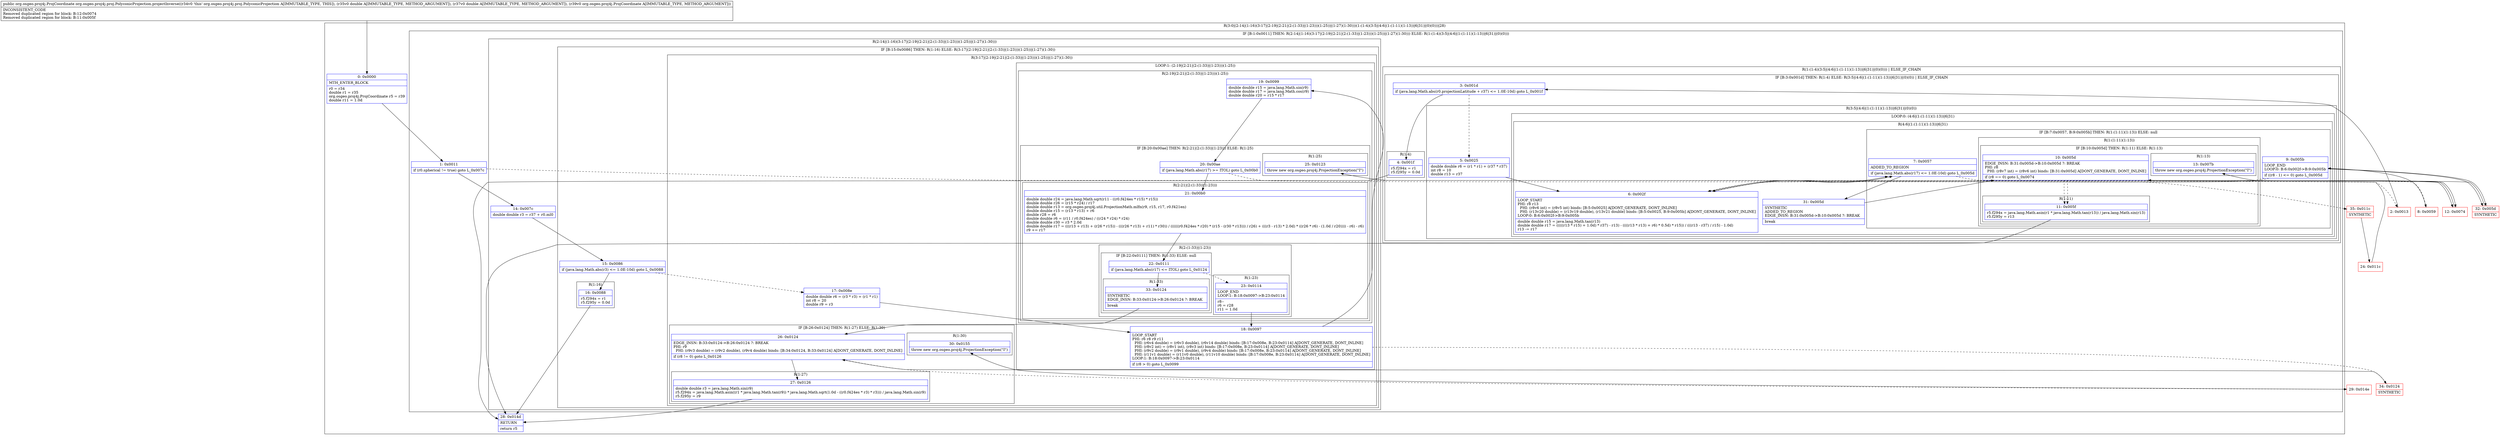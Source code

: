 digraph "CFG fororg.osgeo.proj4j.proj.PolyconicProjection.projectInverse(DDLorg\/osgeo\/proj4j\/ProjCoordinate;)Lorg\/osgeo\/proj4j\/ProjCoordinate;" {
subgraph cluster_Region_930025789 {
label = "R(3:0|(2:14|(1:16)(3:17|(2:19|(2:21|(2:(1:33)|(1:23)))(1:25))|(1:27)(1:30)))(1:(1:4)(3:5|(4:6|(1:(1:11)(1:13))|6|31)|(0)(0)))|28)";
node [shape=record,color=blue];
Node_0 [shape=record,label="{0\:\ 0x0000|MTH_ENTER_BLOCK\l|r0 = r34\ldouble r1 = r35\lorg.osgeo.proj4j.ProjCoordinate r5 = r39\ldouble r11 = 1.0d\l}"];
subgraph cluster_IfRegion_1129549118 {
label = "IF [B:1:0x0011] THEN: R(2:14|(1:16)(3:17|(2:19|(2:21|(2:(1:33)|(1:23)))(1:25))|(1:27)(1:30))) ELSE: R(1:(1:4)(3:5|(4:6|(1:(1:11)(1:13))|6|31)|(0)(0)))";
node [shape=record,color=blue];
Node_1 [shape=record,label="{1\:\ 0x0011|if (r0.spherical != true) goto L_0x007c\l}"];
subgraph cluster_Region_1337461885 {
label = "R(2:14|(1:16)(3:17|(2:19|(2:21|(2:(1:33)|(1:23)))(1:25))|(1:27)(1:30)))";
node [shape=record,color=blue];
Node_14 [shape=record,label="{14\:\ 0x007c|double double r3 = r37 + r0.ml0\l}"];
subgraph cluster_IfRegion_480806484 {
label = "IF [B:15:0x0086] THEN: R(1:16) ELSE: R(3:17|(2:19|(2:21|(2:(1:33)|(1:23)))(1:25))|(1:27)(1:30))";
node [shape=record,color=blue];
Node_15 [shape=record,label="{15\:\ 0x0086|if (java.lang.Math.abs(r3) \<= 1.0E\-10d) goto L_0x0088\l}"];
subgraph cluster_Region_1260720632 {
label = "R(1:16)";
node [shape=record,color=blue];
Node_16 [shape=record,label="{16\:\ 0x0088|r5.f294x = r1\lr5.f295y = 0.0d\l}"];
}
subgraph cluster_Region_786168157 {
label = "R(3:17|(2:19|(2:21|(2:(1:33)|(1:23)))(1:25))|(1:27)(1:30))";
node [shape=record,color=blue];
Node_17 [shape=record,label="{17\:\ 0x008e|double double r6 = (r3 * r3) + (r1 * r1)\lint r8 = 20\ldouble r9 = r3\l}"];
subgraph cluster_LoopRegion_1056764438 {
label = "LOOP:1: (2:19|(2:21|(2:(1:33)|(1:23)))(1:25))";
node [shape=record,color=blue];
Node_18 [shape=record,label="{18\:\ 0x0097|LOOP_START\lPHI: r6 r8 r9 r11 \l  PHI: (r6v4 double) = (r6v3 double), (r6v14 double) binds: [B:17:0x008e, B:23:0x0114] A[DONT_GENERATE, DONT_INLINE]\l  PHI: (r8v2 int) = (r8v1 int), (r8v3 int) binds: [B:17:0x008e, B:23:0x0114] A[DONT_GENERATE, DONT_INLINE]\l  PHI: (r9v2 double) = (r9v1 double), (r9v4 double) binds: [B:17:0x008e, B:23:0x0114] A[DONT_GENERATE, DONT_INLINE]\l  PHI: (r11v1 double) = (r11v0 double), (r11v10 double) binds: [B:17:0x008e, B:23:0x0114] A[DONT_GENERATE, DONT_INLINE]\lLOOP:1: B:18:0x0097\-\>B:23:0x0114\l|if (r8 \> 0) goto L_0x0099\l}"];
subgraph cluster_Region_1571253178 {
label = "R(2:19|(2:21|(2:(1:33)|(1:23)))(1:25))";
node [shape=record,color=blue];
Node_19 [shape=record,label="{19\:\ 0x0099|double double r15 = java.lang.Math.sin(r9)\ldouble double r17 = java.lang.Math.cos(r9)\ldouble double r20 = r15 * r17\l}"];
subgraph cluster_IfRegion_90557564 {
label = "IF [B:20:0x00ae] THEN: R(2:21|(2:(1:33)|(1:23))) ELSE: R(1:25)";
node [shape=record,color=blue];
Node_20 [shape=record,label="{20\:\ 0x00ae|if (java.lang.Math.abs(r17) \>= ITOL) goto L_0x00b0\l}"];
subgraph cluster_Region_1839216764 {
label = "R(2:21|(2:(1:33)|(1:23)))";
node [shape=record,color=blue];
Node_21 [shape=record,label="{21\:\ 0x00b0|double double r24 = java.lang.Math.sqrt(r11 \- ((r0.f424es * r15) * r15))\ldouble double r26 = (r15 * r24) \/ r17\ldouble double r13 = org.osgeo.proj4j.util.ProjectionMath.mlfn(r9, r15, r17, r0.f421en)\ldouble double r15 = (r13 * r13) + r6\ldouble r28 = r6\ldouble double r6 = (r11 \/ r0.f424es) \/ ((r24 * r24) * r24)\ldouble double r30 = r3 * 2.0d\ldouble double r17 = (((r13 + r13) + (r26 * r15)) \- (((r26 * r13) + r11) * r30)) \/ ((((((r0.f424es * r20) * (r15 \- (r30 * r13))) \/ r26) + (((r3 \- r13) * 2.0d) * ((r26 * r6) \- (1.0d \/ r20)))) \- r6) \- r6)\lr9 += r17\l}"];
subgraph cluster_Region_1517085197 {
label = "R(2:(1:33)|(1:23))";
node [shape=record,color=blue];
subgraph cluster_IfRegion_1557197444 {
label = "IF [B:22:0x0111] THEN: R(1:33) ELSE: null";
node [shape=record,color=blue];
Node_22 [shape=record,label="{22\:\ 0x0111|if (java.lang.Math.abs(r17) \<= ITOL) goto L_0x0124\l}"];
subgraph cluster_Region_1911352746 {
label = "R(1:33)";
node [shape=record,color=blue];
Node_33 [shape=record,label="{33\:\ 0x0124|SYNTHETIC\lEDGE_INSN: B:33:0x0124\-\>B:26:0x0124 ?: BREAK  \l|break\l}"];
}
}
subgraph cluster_Region_1744351702 {
label = "R(1:23)";
node [shape=record,color=blue];
Node_23 [shape=record,label="{23\:\ 0x0114|LOOP_END\lLOOP:1: B:18:0x0097\-\>B:23:0x0114\l|r8\-\-\lr6 = r28\lr11 = 1.0d\l}"];
}
}
}
subgraph cluster_Region_444796016 {
label = "R(1:25)";
node [shape=record,color=blue];
Node_25 [shape=record,label="{25\:\ 0x0123|throw new org.osgeo.proj4j.ProjectionException(\"I\")\l}"];
}
}
}
}
subgraph cluster_IfRegion_1383288429 {
label = "IF [B:26:0x0124] THEN: R(1:27) ELSE: R(1:30)";
node [shape=record,color=blue];
Node_26 [shape=record,label="{26\:\ 0x0124|EDGE_INSN: B:33:0x0124\-\>B:26:0x0124 ?: BREAK  \lPHI: r9 \l  PHI: (r9v3 double) = (r9v2 double), (r9v4 double) binds: [B:34:0x0124, B:33:0x0124] A[DONT_GENERATE, DONT_INLINE]\l|if (r8 != 0) goto L_0x0126\l}"];
subgraph cluster_Region_927420094 {
label = "R(1:27)";
node [shape=record,color=blue];
Node_27 [shape=record,label="{27\:\ 0x0126|double double r3 = java.lang.Math.sin(r9)\lr5.f294x = java.lang.Math.asin((r1 * java.lang.Math.tan(r9)) * java.lang.Math.sqrt(1.0d \- ((r0.f424es * r3) * r3))) \/ java.lang.Math.sin(r9)\lr5.f295y = r9\l}"];
}
subgraph cluster_Region_1164331107 {
label = "R(1:30)";
node [shape=record,color=blue];
Node_30 [shape=record,label="{30\:\ 0x0155|throw new org.osgeo.proj4j.ProjectionException(\"I\")\l}"];
}
}
}
}
}
subgraph cluster_Region_2015864392 {
label = "R(1:(1:4)(3:5|(4:6|(1:(1:11)(1:13))|6|31)|(0)(0))) | ELSE_IF_CHAIN\l";
node [shape=record,color=blue];
subgraph cluster_IfRegion_1857062235 {
label = "IF [B:3:0x001d] THEN: R(1:4) ELSE: R(3:5|(4:6|(1:(1:11)(1:13))|6|31)|(0)(0)) | ELSE_IF_CHAIN\l";
node [shape=record,color=blue];
Node_3 [shape=record,label="{3\:\ 0x001d|if (java.lang.Math.abs(r0.projectionLatitude + r37) \<= 1.0E\-10d) goto L_0x001f\l}"];
subgraph cluster_Region_2028885906 {
label = "R(1:4)";
node [shape=record,color=blue];
Node_4 [shape=record,label="{4\:\ 0x001f|r5.f294x = r1\lr5.f295y = 0.0d\l}"];
}
subgraph cluster_Region_455549862 {
label = "R(3:5|(4:6|(1:(1:11)(1:13))|6|31)|(0)(0))";
node [shape=record,color=blue];
Node_5 [shape=record,label="{5\:\ 0x0025|double double r6 = (r1 * r1) + (r37 * r37)\lint r8 = 10\ldouble r13 = r37\l}"];
subgraph cluster_LoopRegion_1921293511 {
label = "LOOP:0: (4:6|(1:(1:11)(1:13))|6|31)";
node [shape=record,color=blue];
Node_9 [shape=record,label="{9\:\ 0x005b|LOOP_END\lLOOP:0: B:6:0x002f\-\>B:9:0x005b\l|if ((r8 \- 1) \<= 0) goto L_0x005d\l}"];
subgraph cluster_Region_345562965 {
label = "R(4:6|(1:(1:11)(1:13))|6|31)";
node [shape=record,color=blue];
Node_6 [shape=record,label="{6\:\ 0x002f|LOOP_START\lPHI: r8 r13 \l  PHI: (r8v6 int) = (r8v5 int) binds: [B:5:0x0025] A[DONT_GENERATE, DONT_INLINE]\l  PHI: (r13v20 double) = (r13v19 double), (r13v21 double) binds: [B:5:0x0025, B:9:0x005b] A[DONT_GENERATE, DONT_INLINE]\lLOOP:0: B:6:0x002f\-\>B:9:0x005b\l|double double r15 = java.lang.Math.tan(r13)\ldouble double r17 = (((((r13 * r15) + 1.0d) * r37) \- r13) \- ((((r13 * r13) + r6) * 0.5d) * r15)) \/ (((r13 \- r37) \/ r15) \- 1.0d)\lr13 \-= r17\l}"];
subgraph cluster_IfRegion_1495902407 {
label = "IF [B:7:0x0057, B:9:0x005b] THEN: R(1:(1:11)(1:13)) ELSE: null";
node [shape=record,color=blue];
Node_7 [shape=record,label="{7\:\ 0x0057|ADDED_TO_REGION\l|if (java.lang.Math.abs(r17) \<= 1.0E\-10d) goto L_0x005d\l}"];
Node_9 [shape=record,label="{9\:\ 0x005b|LOOP_END\lLOOP:0: B:6:0x002f\-\>B:9:0x005b\l|if ((r8 \- 1) \<= 0) goto L_0x005d\l}"];
subgraph cluster_Region_1817375857 {
label = "R(1:(1:11)(1:13))";
node [shape=record,color=blue];
subgraph cluster_IfRegion_45495732 {
label = "IF [B:10:0x005d] THEN: R(1:11) ELSE: R(1:13)";
node [shape=record,color=blue];
Node_10 [shape=record,label="{10\:\ 0x005d|EDGE_INSN: B:31:0x005d\-\>B:10:0x005d ?: BREAK  \lPHI: r8 \l  PHI: (r8v7 int) = (r8v6 int) binds: [B:31:0x005d] A[DONT_GENERATE, DONT_INLINE]\l|if (r8 == 0) goto L_0x0074\l}"];
subgraph cluster_Region_1791434894 {
label = "R(1:11)";
node [shape=record,color=blue];
Node_11 [shape=record,label="{11\:\ 0x005f|r5.f294x = java.lang.Math.asin(r1 * java.lang.Math.tan(r13)) \/ java.lang.Math.sin(r13)\lr5.f295y = r13\l}"];
}
subgraph cluster_Region_461413576 {
label = "R(1:13)";
node [shape=record,color=blue];
Node_13 [shape=record,label="{13\:\ 0x007b|throw new org.osgeo.proj4j.ProjectionException(\"I\")\l}"];
}
}
}
}
Node_6 [shape=record,label="{6\:\ 0x002f|LOOP_START\lPHI: r8 r13 \l  PHI: (r8v6 int) = (r8v5 int) binds: [B:5:0x0025] A[DONT_GENERATE, DONT_INLINE]\l  PHI: (r13v20 double) = (r13v19 double), (r13v21 double) binds: [B:5:0x0025, B:9:0x005b] A[DONT_GENERATE, DONT_INLINE]\lLOOP:0: B:6:0x002f\-\>B:9:0x005b\l|double double r15 = java.lang.Math.tan(r13)\ldouble double r17 = (((((r13 * r15) + 1.0d) * r37) \- r13) \- ((((r13 * r13) + r6) * 0.5d) * r15)) \/ (((r13 \- r37) \/ r15) \- 1.0d)\lr13 \-= r17\l}"];
Node_31 [shape=record,label="{31\:\ 0x005d|SYNTHETIC\lADDED_TO_REGION\lEDGE_INSN: B:31:0x005d\-\>B:10:0x005d ?: BREAK  \l|break\l}"];
}
}
subgraph cluster_IfRegion_1342582976 {
label = "IF [B:10:0x005d] THEN: R(0) ELSE: R(0)";
node [shape=record,color=blue];
Node_10 [shape=record,label="{10\:\ 0x005d|EDGE_INSN: B:31:0x005d\-\>B:10:0x005d ?: BREAK  \lPHI: r8 \l  PHI: (r8v7 int) = (r8v6 int) binds: [B:31:0x005d] A[DONT_GENERATE, DONT_INLINE]\l|if (r8 == 0) goto L_0x0074\l}"];
subgraph cluster_Region_1582328854 {
label = "R(0)";
node [shape=record,color=blue];
}
subgraph cluster_Region_882946266 {
label = "R(0)";
node [shape=record,color=blue];
}
}
}
}
}
}
Node_28 [shape=record,label="{28\:\ 0x014d|RETURN\l|return r5\l}"];
}
Node_2 [shape=record,color=red,label="{2\:\ 0x0013}"];
Node_8 [shape=record,color=red,label="{8\:\ 0x0059}"];
Node_12 [shape=record,color=red,label="{12\:\ 0x0074}"];
Node_24 [shape=record,color=red,label="{24\:\ 0x011c}"];
Node_29 [shape=record,color=red,label="{29\:\ 0x014e}"];
Node_32 [shape=record,color=red,label="{32\:\ 0x005d|SYNTHETIC\l}"];
Node_34 [shape=record,color=red,label="{34\:\ 0x0124|SYNTHETIC\l}"];
Node_35 [shape=record,color=red,label="{35\:\ 0x011c|SYNTHETIC\l}"];
MethodNode[shape=record,label="{public org.osgeo.proj4j.ProjCoordinate org.osgeo.proj4j.proj.PolyconicProjection.projectInverse((r34v0 'this' org.osgeo.proj4j.proj.PolyconicProjection A[IMMUTABLE_TYPE, THIS]), (r35v0 double A[IMMUTABLE_TYPE, METHOD_ARGUMENT]), (r37v0 double A[IMMUTABLE_TYPE, METHOD_ARGUMENT]), (r39v0 org.osgeo.proj4j.ProjCoordinate A[IMMUTABLE_TYPE, METHOD_ARGUMENT]))  | INCONSISTENT_CODE\lRemoved duplicated region for block: B:12:0x0074 \lRemoved duplicated region for block: B:11:0x005f \l}"];
MethodNode -> Node_0;
Node_0 -> Node_1;
Node_1 -> Node_2[style=dashed];
Node_1 -> Node_14;
Node_14 -> Node_15;
Node_15 -> Node_16;
Node_15 -> Node_17[style=dashed];
Node_16 -> Node_28;
Node_17 -> Node_18;
Node_18 -> Node_19;
Node_18 -> Node_34[style=dashed];
Node_19 -> Node_20;
Node_20 -> Node_21;
Node_20 -> Node_35[style=dashed];
Node_21 -> Node_22;
Node_22 -> Node_23[style=dashed];
Node_22 -> Node_33;
Node_33 -> Node_26;
Node_23 -> Node_18;
Node_26 -> Node_27;
Node_26 -> Node_29[style=dashed];
Node_27 -> Node_28;
Node_3 -> Node_4;
Node_3 -> Node_5[style=dashed];
Node_4 -> Node_28;
Node_5 -> Node_6;
Node_9 -> Node_6[style=dashed];
Node_9 -> Node_32;
Node_6 -> Node_7;
Node_7 -> Node_8[style=dashed];
Node_7 -> Node_31;
Node_9 -> Node_6[style=dashed];
Node_9 -> Node_32;
Node_10 -> Node_11[style=dashed];
Node_10 -> Node_12;
Node_11 -> Node_28;
Node_6 -> Node_7;
Node_31 -> Node_10;
Node_10 -> Node_11[style=dashed];
Node_10 -> Node_12;
Node_2 -> Node_3;
Node_8 -> Node_9;
Node_12 -> Node_13;
Node_24 -> Node_25;
Node_29 -> Node_30;
Node_32 -> Node_10;
Node_34 -> Node_26;
Node_35 -> Node_24;
}


